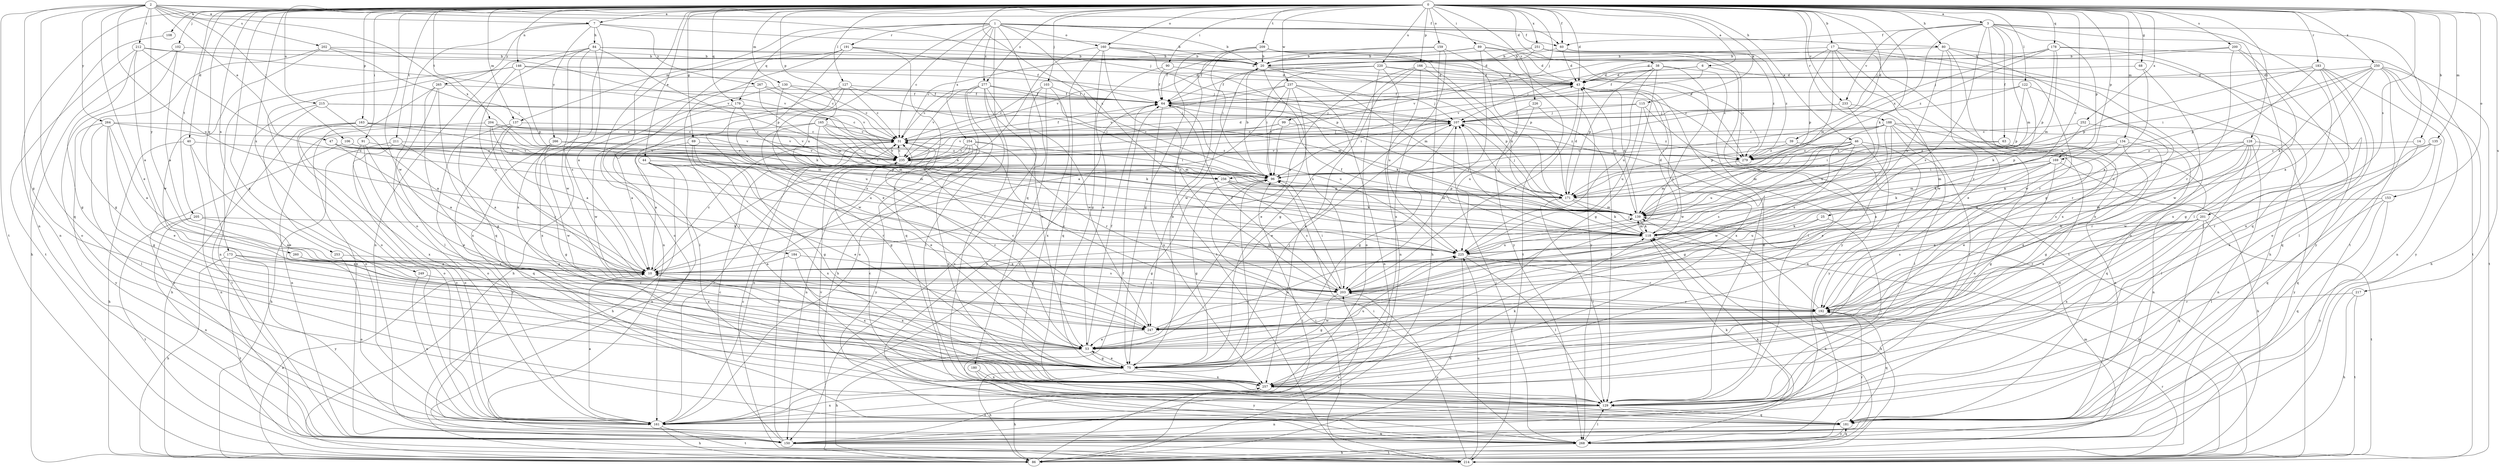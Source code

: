 strict digraph  {
0;
1;
2;
3;
6;
7;
10;
14;
17;
20;
25;
31;
38;
39;
40;
43;
44;
46;
47;
53;
60;
63;
64;
68;
69;
75;
80;
84;
86;
89;
90;
91;
96;
99;
102;
103;
106;
107;
108;
115;
118;
122;
127;
128;
129;
130;
134;
135;
137;
139;
146;
150;
153;
159;
160;
161;
163;
165;
166;
169;
171;
173;
178;
179;
180;
181;
183;
184;
188;
191;
192;
200;
201;
202;
203;
204;
205;
209;
211;
212;
214;
215;
217;
220;
225;
226;
233;
235;
237;
247;
249;
250;
251;
252;
253;
254;
256;
257;
260;
264;
265;
266;
267;
268;
277;
279;
0 -> 3  [label=a];
0 -> 6  [label=a];
0 -> 7  [label=a];
0 -> 14  [label=b];
0 -> 17  [label=b];
0 -> 25  [label=c];
0 -> 38  [label=d];
0 -> 39  [label=d];
0 -> 40  [label=d];
0 -> 43  [label=d];
0 -> 44  [label=e];
0 -> 46  [label=e];
0 -> 60  [label=f];
0 -> 68  [label=g];
0 -> 69  [label=g];
0 -> 75  [label=g];
0 -> 80  [label=h];
0 -> 89  [label=i];
0 -> 90  [label=i];
0 -> 91  [label=i];
0 -> 96  [label=i];
0 -> 99  [label=j];
0 -> 102  [label=j];
0 -> 103  [label=j];
0 -> 108  [label=k];
0 -> 115  [label=k];
0 -> 118  [label=k];
0 -> 122  [label=l];
0 -> 127  [label=l];
0 -> 128  [label=l];
0 -> 130  [label=m];
0 -> 134  [label=m];
0 -> 135  [label=m];
0 -> 137  [label=m];
0 -> 146  [label=n];
0 -> 150  [label=n];
0 -> 153  [label=o];
0 -> 159  [label=o];
0 -> 160  [label=o];
0 -> 163  [label=p];
0 -> 165  [label=p];
0 -> 166  [label=p];
0 -> 169  [label=p];
0 -> 173  [label=q];
0 -> 178  [label=q];
0 -> 179  [label=q];
0 -> 183  [label=r];
0 -> 184  [label=r];
0 -> 188  [label=r];
0 -> 200  [label=s];
0 -> 201  [label=s];
0 -> 204  [label=t];
0 -> 205  [label=t];
0 -> 209  [label=t];
0 -> 211  [label=t];
0 -> 215  [label=u];
0 -> 217  [label=u];
0 -> 220  [label=u];
0 -> 226  [label=v];
0 -> 233  [label=v];
0 -> 237  [label=w];
0 -> 247  [label=w];
0 -> 249  [label=x];
0 -> 250  [label=x];
0 -> 251  [label=x];
0 -> 252  [label=x];
0 -> 253  [label=x];
0 -> 277  [label=z];
1 -> 20  [label=b];
1 -> 31  [label=c];
1 -> 60  [label=f];
1 -> 80  [label=h];
1 -> 129  [label=l];
1 -> 137  [label=m];
1 -> 160  [label=o];
1 -> 179  [label=q];
1 -> 180  [label=q];
1 -> 191  [label=r];
1 -> 225  [label=u];
1 -> 254  [label=x];
1 -> 256  [label=x];
1 -> 277  [label=z];
1 -> 279  [label=z];
2 -> 7  [label=a];
2 -> 47  [label=e];
2 -> 53  [label=e];
2 -> 60  [label=f];
2 -> 75  [label=g];
2 -> 106  [label=j];
2 -> 107  [label=j];
2 -> 181  [label=q];
2 -> 202  [label=s];
2 -> 212  [label=t];
2 -> 214  [label=t];
2 -> 225  [label=u];
2 -> 256  [label=x];
2 -> 260  [label=y];
2 -> 264  [label=y];
3 -> 60  [label=f];
3 -> 63  [label=f];
3 -> 75  [label=g];
3 -> 107  [label=j];
3 -> 129  [label=l];
3 -> 139  [label=m];
3 -> 169  [label=p];
3 -> 181  [label=q];
3 -> 203  [label=s];
3 -> 214  [label=t];
3 -> 233  [label=v];
3 -> 256  [label=x];
6 -> 43  [label=d];
6 -> 64  [label=f];
6 -> 192  [label=r];
6 -> 235  [label=v];
7 -> 20  [label=b];
7 -> 84  [label=h];
7 -> 161  [label=o];
7 -> 257  [label=x];
7 -> 265  [label=y];
7 -> 266  [label=y];
7 -> 267  [label=y];
10 -> 31  [label=c];
10 -> 139  [label=m];
10 -> 203  [label=s];
14 -> 181  [label=q];
14 -> 279  [label=z];
17 -> 20  [label=b];
17 -> 53  [label=e];
17 -> 86  [label=h];
17 -> 139  [label=m];
17 -> 161  [label=o];
17 -> 171  [label=p];
17 -> 235  [label=v];
17 -> 247  [label=w];
20 -> 43  [label=d];
20 -> 139  [label=m];
20 -> 203  [label=s];
20 -> 247  [label=w];
20 -> 279  [label=z];
25 -> 118  [label=k];
25 -> 129  [label=l];
25 -> 225  [label=u];
31 -> 64  [label=f];
31 -> 107  [label=j];
31 -> 235  [label=v];
38 -> 43  [label=d];
38 -> 75  [label=g];
38 -> 107  [label=j];
38 -> 129  [label=l];
38 -> 171  [label=p];
38 -> 203  [label=s];
38 -> 225  [label=u];
39 -> 235  [label=v];
39 -> 257  [label=x];
39 -> 279  [label=z];
40 -> 53  [label=e];
40 -> 86  [label=h];
40 -> 150  [label=n];
40 -> 235  [label=v];
43 -> 64  [label=f];
43 -> 139  [label=m];
43 -> 203  [label=s];
43 -> 257  [label=x];
44 -> 53  [label=e];
44 -> 86  [label=h];
44 -> 96  [label=i];
44 -> 150  [label=n];
44 -> 192  [label=r];
44 -> 257  [label=x];
46 -> 75  [label=g];
46 -> 139  [label=m];
46 -> 192  [label=r];
46 -> 203  [label=s];
46 -> 225  [label=u];
46 -> 235  [label=v];
46 -> 247  [label=w];
46 -> 257  [label=x];
46 -> 279  [label=z];
47 -> 10  [label=a];
47 -> 171  [label=p];
47 -> 225  [label=u];
47 -> 235  [label=v];
53 -> 31  [label=c];
53 -> 64  [label=f];
53 -> 75  [label=g];
53 -> 86  [label=h];
60 -> 20  [label=b];
60 -> 43  [label=d];
60 -> 257  [label=x];
60 -> 279  [label=z];
63 -> 53  [label=e];
63 -> 96  [label=i];
63 -> 150  [label=n];
63 -> 279  [label=z];
64 -> 107  [label=j];
64 -> 118  [label=k];
64 -> 161  [label=o];
64 -> 225  [label=u];
64 -> 257  [label=x];
68 -> 10  [label=a];
68 -> 43  [label=d];
68 -> 247  [label=w];
69 -> 10  [label=a];
69 -> 53  [label=e];
69 -> 75  [label=g];
69 -> 279  [label=z];
75 -> 10  [label=a];
75 -> 20  [label=b];
75 -> 53  [label=e];
75 -> 86  [label=h];
75 -> 107  [label=j];
75 -> 225  [label=u];
75 -> 257  [label=x];
80 -> 20  [label=b];
80 -> 192  [label=r];
80 -> 225  [label=u];
80 -> 247  [label=w];
80 -> 257  [label=x];
80 -> 268  [label=y];
84 -> 10  [label=a];
84 -> 20  [label=b];
84 -> 43  [label=d];
84 -> 150  [label=n];
84 -> 171  [label=p];
84 -> 181  [label=q];
84 -> 203  [label=s];
84 -> 247  [label=w];
86 -> 10  [label=a];
86 -> 96  [label=i];
86 -> 118  [label=k];
86 -> 139  [label=m];
86 -> 192  [label=r];
86 -> 203  [label=s];
89 -> 20  [label=b];
89 -> 43  [label=d];
89 -> 64  [label=f];
89 -> 203  [label=s];
89 -> 214  [label=t];
89 -> 268  [label=y];
90 -> 43  [label=d];
90 -> 53  [label=e];
90 -> 64  [label=f];
91 -> 53  [label=e];
91 -> 161  [label=o];
91 -> 235  [label=v];
91 -> 257  [label=x];
96 -> 20  [label=b];
96 -> 75  [label=g];
96 -> 171  [label=p];
99 -> 31  [label=c];
99 -> 96  [label=i];
99 -> 129  [label=l];
99 -> 235  [label=v];
102 -> 10  [label=a];
102 -> 20  [label=b];
102 -> 86  [label=h];
102 -> 161  [label=o];
103 -> 31  [label=c];
103 -> 64  [label=f];
103 -> 150  [label=n];
103 -> 257  [label=x];
103 -> 268  [label=y];
106 -> 139  [label=m];
106 -> 161  [label=o];
106 -> 235  [label=v];
107 -> 31  [label=c];
107 -> 53  [label=e];
107 -> 75  [label=g];
107 -> 279  [label=z];
108 -> 150  [label=n];
115 -> 96  [label=i];
115 -> 107  [label=j];
115 -> 225  [label=u];
115 -> 247  [label=w];
115 -> 268  [label=y];
118 -> 43  [label=d];
118 -> 64  [label=f];
118 -> 86  [label=h];
118 -> 139  [label=m];
118 -> 225  [label=u];
122 -> 31  [label=c];
122 -> 64  [label=f];
122 -> 118  [label=k];
122 -> 171  [label=p];
122 -> 192  [label=r];
127 -> 31  [label=c];
127 -> 64  [label=f];
127 -> 96  [label=i];
127 -> 129  [label=l];
127 -> 203  [label=s];
127 -> 247  [label=w];
128 -> 10  [label=a];
128 -> 118  [label=k];
128 -> 129  [label=l];
128 -> 150  [label=n];
128 -> 192  [label=r];
128 -> 203  [label=s];
128 -> 235  [label=v];
128 -> 268  [label=y];
129 -> 31  [label=c];
129 -> 43  [label=d];
129 -> 150  [label=n];
129 -> 161  [label=o];
129 -> 181  [label=q];
130 -> 31  [label=c];
130 -> 64  [label=f];
130 -> 86  [label=h];
130 -> 118  [label=k];
134 -> 53  [label=e];
134 -> 75  [label=g];
134 -> 118  [label=k];
134 -> 139  [label=m];
134 -> 279  [label=z];
135 -> 53  [label=e];
135 -> 181  [label=q];
135 -> 192  [label=r];
135 -> 279  [label=z];
137 -> 10  [label=a];
137 -> 31  [label=c];
137 -> 161  [label=o];
137 -> 181  [label=q];
139 -> 43  [label=d];
139 -> 107  [label=j];
139 -> 118  [label=k];
146 -> 10  [label=a];
146 -> 31  [label=c];
146 -> 43  [label=d];
146 -> 107  [label=j];
146 -> 150  [label=n];
146 -> 161  [label=o];
146 -> 171  [label=p];
150 -> 31  [label=c];
150 -> 118  [label=k];
150 -> 214  [label=t];
150 -> 235  [label=v];
153 -> 129  [label=l];
153 -> 139  [label=m];
153 -> 181  [label=q];
153 -> 268  [label=y];
159 -> 20  [label=b];
159 -> 31  [label=c];
159 -> 86  [label=h];
159 -> 257  [label=x];
159 -> 268  [label=y];
160 -> 10  [label=a];
160 -> 20  [label=b];
160 -> 43  [label=d];
160 -> 75  [label=g];
160 -> 171  [label=p];
160 -> 181  [label=q];
160 -> 203  [label=s];
161 -> 10  [label=a];
161 -> 31  [label=c];
161 -> 86  [label=h];
161 -> 96  [label=i];
161 -> 118  [label=k];
161 -> 214  [label=t];
161 -> 257  [label=x];
163 -> 31  [label=c];
163 -> 86  [label=h];
163 -> 139  [label=m];
163 -> 161  [label=o];
163 -> 235  [label=v];
163 -> 257  [label=x];
165 -> 10  [label=a];
165 -> 31  [label=c];
165 -> 75  [label=g];
165 -> 96  [label=i];
165 -> 118  [label=k];
165 -> 139  [label=m];
165 -> 279  [label=z];
166 -> 10  [label=a];
166 -> 43  [label=d];
166 -> 75  [label=g];
166 -> 150  [label=n];
166 -> 171  [label=p];
166 -> 257  [label=x];
169 -> 10  [label=a];
169 -> 75  [label=g];
169 -> 86  [label=h];
169 -> 96  [label=i];
169 -> 118  [label=k];
169 -> 139  [label=m];
171 -> 43  [label=d];
171 -> 107  [label=j];
171 -> 118  [label=k];
171 -> 129  [label=l];
171 -> 139  [label=m];
173 -> 10  [label=a];
173 -> 53  [label=e];
173 -> 86  [label=h];
173 -> 214  [label=t];
173 -> 268  [label=y];
178 -> 20  [label=b];
178 -> 107  [label=j];
178 -> 129  [label=l];
178 -> 139  [label=m];
178 -> 171  [label=p];
178 -> 214  [label=t];
178 -> 279  [label=z];
179 -> 107  [label=j];
179 -> 118  [label=k];
179 -> 225  [label=u];
179 -> 247  [label=w];
180 -> 129  [label=l];
180 -> 257  [label=x];
180 -> 268  [label=y];
181 -> 150  [label=n];
181 -> 235  [label=v];
181 -> 268  [label=y];
183 -> 43  [label=d];
183 -> 75  [label=g];
183 -> 150  [label=n];
183 -> 171  [label=p];
183 -> 181  [label=q];
183 -> 203  [label=s];
183 -> 257  [label=x];
184 -> 10  [label=a];
184 -> 203  [label=s];
184 -> 257  [label=x];
188 -> 31  [label=c];
188 -> 53  [label=e];
188 -> 96  [label=i];
188 -> 129  [label=l];
188 -> 139  [label=m];
188 -> 150  [label=n];
188 -> 161  [label=o];
188 -> 171  [label=p];
188 -> 181  [label=q];
188 -> 203  [label=s];
191 -> 20  [label=b];
191 -> 53  [label=e];
191 -> 64  [label=f];
191 -> 129  [label=l];
191 -> 150  [label=n];
191 -> 161  [label=o];
191 -> 181  [label=q];
192 -> 31  [label=c];
192 -> 107  [label=j];
192 -> 181  [label=q];
192 -> 247  [label=w];
200 -> 20  [label=b];
200 -> 43  [label=d];
200 -> 161  [label=o];
200 -> 192  [label=r];
200 -> 257  [label=x];
201 -> 10  [label=a];
201 -> 53  [label=e];
201 -> 118  [label=k];
201 -> 181  [label=q];
201 -> 192  [label=r];
201 -> 203  [label=s];
201 -> 214  [label=t];
201 -> 257  [label=x];
202 -> 20  [label=b];
202 -> 75  [label=g];
202 -> 96  [label=i];
202 -> 235  [label=v];
202 -> 247  [label=w];
203 -> 64  [label=f];
203 -> 75  [label=g];
203 -> 96  [label=i];
203 -> 192  [label=r];
204 -> 31  [label=c];
204 -> 139  [label=m];
204 -> 150  [label=n];
204 -> 192  [label=r];
204 -> 225  [label=u];
204 -> 235  [label=v];
205 -> 10  [label=a];
205 -> 118  [label=k];
205 -> 150  [label=n];
205 -> 214  [label=t];
209 -> 20  [label=b];
209 -> 75  [label=g];
209 -> 96  [label=i];
209 -> 118  [label=k];
209 -> 171  [label=p];
209 -> 214  [label=t];
211 -> 10  [label=a];
211 -> 86  [label=h];
211 -> 161  [label=o];
211 -> 235  [label=v];
212 -> 10  [label=a];
212 -> 20  [label=b];
212 -> 75  [label=g];
212 -> 214  [label=t];
212 -> 225  [label=u];
212 -> 235  [label=v];
214 -> 31  [label=c];
214 -> 96  [label=i];
214 -> 139  [label=m];
214 -> 203  [label=s];
214 -> 225  [label=u];
215 -> 10  [label=a];
215 -> 31  [label=c];
215 -> 107  [label=j];
215 -> 161  [label=o];
215 -> 214  [label=t];
217 -> 86  [label=h];
217 -> 192  [label=r];
217 -> 214  [label=t];
220 -> 43  [label=d];
220 -> 64  [label=f];
220 -> 96  [label=i];
220 -> 161  [label=o];
220 -> 225  [label=u];
220 -> 279  [label=z];
225 -> 10  [label=a];
225 -> 86  [label=h];
225 -> 129  [label=l];
225 -> 192  [label=r];
226 -> 107  [label=j];
226 -> 129  [label=l];
226 -> 225  [label=u];
233 -> 107  [label=j];
233 -> 129  [label=l];
233 -> 225  [label=u];
235 -> 31  [label=c];
235 -> 43  [label=d];
235 -> 96  [label=i];
237 -> 10  [label=a];
237 -> 53  [label=e];
237 -> 64  [label=f];
237 -> 96  [label=i];
237 -> 107  [label=j];
237 -> 150  [label=n];
237 -> 171  [label=p];
237 -> 235  [label=v];
247 -> 31  [label=c];
247 -> 53  [label=e];
247 -> 225  [label=u];
249 -> 161  [label=o];
249 -> 203  [label=s];
250 -> 10  [label=a];
250 -> 43  [label=d];
250 -> 86  [label=h];
250 -> 96  [label=i];
250 -> 118  [label=k];
250 -> 129  [label=l];
250 -> 171  [label=p];
250 -> 214  [label=t];
250 -> 268  [label=y];
251 -> 20  [label=b];
251 -> 64  [label=f];
251 -> 214  [label=t];
251 -> 235  [label=v];
251 -> 268  [label=y];
251 -> 279  [label=z];
252 -> 31  [label=c];
252 -> 171  [label=p];
252 -> 247  [label=w];
253 -> 10  [label=a];
253 -> 161  [label=o];
254 -> 96  [label=i];
254 -> 150  [label=n];
254 -> 161  [label=o];
254 -> 192  [label=r];
254 -> 235  [label=v];
254 -> 257  [label=x];
254 -> 268  [label=y];
256 -> 75  [label=g];
256 -> 118  [label=k];
256 -> 139  [label=m];
256 -> 171  [label=p];
256 -> 203  [label=s];
257 -> 86  [label=h];
257 -> 118  [label=k];
257 -> 129  [label=l];
260 -> 10  [label=a];
260 -> 192  [label=r];
264 -> 10  [label=a];
264 -> 31  [label=c];
264 -> 53  [label=e];
264 -> 75  [label=g];
264 -> 129  [label=l];
264 -> 235  [label=v];
264 -> 268  [label=y];
265 -> 64  [label=f];
265 -> 75  [label=g];
265 -> 129  [label=l];
265 -> 150  [label=n];
265 -> 257  [label=x];
266 -> 75  [label=g];
266 -> 96  [label=i];
266 -> 235  [label=v];
266 -> 247  [label=w];
266 -> 268  [label=y];
266 -> 279  [label=z];
267 -> 64  [label=f];
267 -> 139  [label=m];
267 -> 235  [label=v];
267 -> 257  [label=x];
268 -> 64  [label=f];
268 -> 86  [label=h];
268 -> 96  [label=i];
268 -> 107  [label=j];
268 -> 129  [label=l];
268 -> 181  [label=q];
268 -> 192  [label=r];
277 -> 31  [label=c];
277 -> 53  [label=e];
277 -> 64  [label=f];
277 -> 86  [label=h];
277 -> 129  [label=l];
277 -> 139  [label=m];
277 -> 161  [label=o];
277 -> 235  [label=v];
277 -> 247  [label=w];
279 -> 139  [label=m];
}

